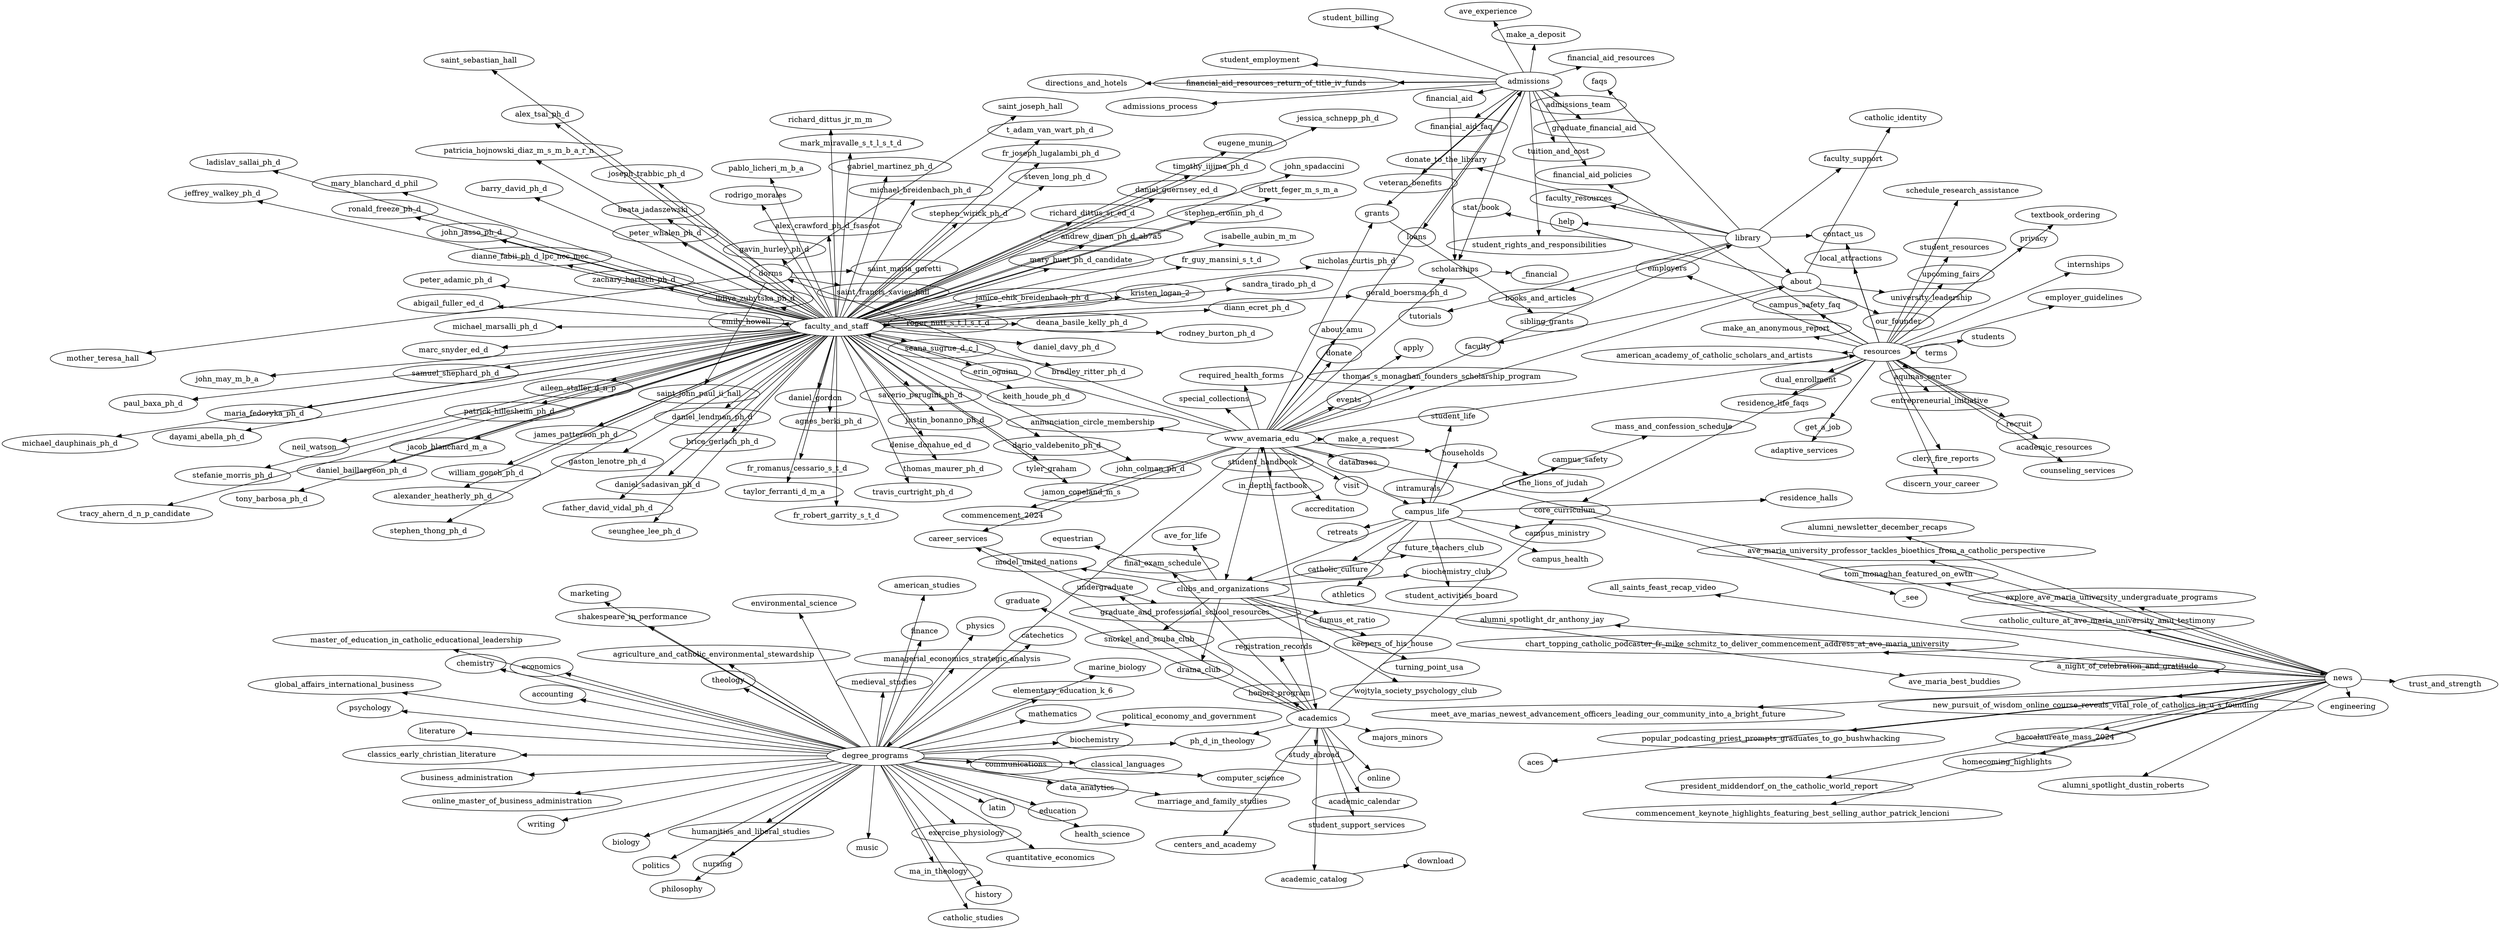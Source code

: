 digraph xabay {
rankdir=LR;
size=100
layout=sfdp
beautify=true
overlap=prism
smoothing=triangle
quadtree=fast
pack=false
academic_catalog -> download;
about -> university_leadership;
about -> catholic_identity;
about -> stat_book;
about -> faculty;
about -> our_founder;
households -> the_lions_of_judah;
core_curriculum -> _see;
degree_programs -> catholic_studies;
degree_programs -> music;
degree_programs -> exercise_physiology;
degree_programs -> latin;
degree_programs -> marriage_and_family_studies;
degree_programs -> communications;
degree_programs -> biochemistry;
degree_programs -> mathematics;
degree_programs -> political_economy_and_government;
degree_programs -> elementary_education_k_6;
degree_programs -> catechetics;
degree_programs -> medieval_studies;
degree_programs -> marine_biology;
degree_programs -> physics;
degree_programs -> environmental_science;
degree_programs -> master_of_education_in_catholic_educational_leadership;
degree_programs -> finance;
degree_programs -> managerial_economics_strategic_analysis;
degree_programs -> agriculture_and_catholic_environmental_stewardship;
degree_programs -> economics;
degree_programs -> ph_d_in_theology;
degree_programs -> theology;
degree_programs -> american_studies;
degree_programs -> shakespeare_in_performance;
degree_programs -> chemistry;
degree_programs -> marketing;
degree_programs -> accounting;
degree_programs -> global_affairs_international_business;
degree_programs -> psychology;
degree_programs -> literature;
degree_programs -> classics_early_christian_literature;
degree_programs -> business_administration;
degree_programs -> online_master_of_business_administration;
degree_programs -> writing;
degree_programs -> biology;
degree_programs -> politics;
degree_programs -> philosophy;
degree_programs -> nursing;
degree_programs -> humanities_and_liberal_studies;
degree_programs -> health_science;
degree_programs -> data_analytics;
degree_programs -> computer_science;
degree_programs -> classical_languages;
degree_programs -> education;
degree_programs -> quantitative_economics;
degree_programs -> ma_in_theology;
degree_programs -> history;
grants -> sibling_grants;
campus_life -> campus_ministry;
campus_life -> residence_halls;
campus_life -> campus_safety;
campus_life -> mass_and_confession_schedule;
campus_life -> clubs_and_organizations;
campus_life -> student_life;
campus_life -> intramurals;
campus_life -> retreats;
campus_life -> catholic_culture;
campus_life -> athletics;
campus_life -> student_activities_board;
campus_life -> campus_health;
campus_life -> households;
financial_aid -> scholarships;
admissions -> admissions_team;
admissions -> graduate_financial_aid;
admissions -> financial_aid_policies;
admissions -> financial_aid_resources;
admissions -> scholarships;
admissions -> make_a_deposit;
admissions -> ave_experience;
admissions -> student_billing;
admissions -> financial_aid_resources_return_of_title_iv_funds;
admissions -> financial_aid;
admissions -> directions_and_hotels;
admissions -> student_employment;
admissions -> admissions_process;
admissions -> financial_aid_faq;
admissions -> veteran_benefits;
admissions -> loans;
admissions -> grants;
admissions -> student_rights_and_responsibilities;
admissions -> tuition_and_cost;
www_avemaria_edu -> degree_programs;
www_avemaria_edu -> clubs_and_organizations;
www_avemaria_edu -> academics;
www_avemaria_edu -> admissions;
www_avemaria_edu -> resources;
www_avemaria_edu -> about;
www_avemaria_edu -> faculty_and_staff;
www_avemaria_edu -> news;
www_avemaria_edu -> scholarships;
www_avemaria_edu -> grants;
www_avemaria_edu -> databases;
www_avemaria_edu -> campus_life;
www_avemaria_edu -> households;
www_avemaria_edu -> events;
www_avemaria_edu -> thomas_s_monaghan_founders_scholarship_program;
www_avemaria_edu -> donate;
www_avemaria_edu -> library;
www_avemaria_edu -> career_services;
www_avemaria_edu -> apply;
www_avemaria_edu -> special_collections;
www_avemaria_edu -> dorms;
www_avemaria_edu -> about_amu;
www_avemaria_edu -> required_health_forms;
www_avemaria_edu -> annunciation_circle_membership;
www_avemaria_edu -> student_handbook;
www_avemaria_edu -> commencement_2024;
www_avemaria_edu -> in_depth_factbook;
www_avemaria_edu -> accreditation;
www_avemaria_edu -> visit;
www_avemaria_edu -> make_a_request;
faculty_and_staff -> roger_nutt_s_t_l_s_t_d;
faculty_and_staff -> erin_oguinn;
faculty_and_staff -> daniel_davy_ph_d;
faculty_and_staff -> rodney_burton_ph_d;
faculty_and_staff -> janice_chik_breidenbach_ph_d;
faculty_and_staff -> diann_ecret_ph_d;
faculty_and_staff -> fr_guy_mansini_s_t_d;
faculty_and_staff -> kristen_logan_2;
faculty_and_staff -> sandra_tirado_ph_d;
faculty_and_staff -> stephen_cronin_ph_d;
faculty_and_staff -> nicholas_curtis_ph_d;
faculty_and_staff -> gerald_boersma_ph_d;
faculty_and_staff -> isabelle_aubin_m_m;
faculty_and_staff -> brett_feger_m_s_m_a;
faculty_and_staff -> eugene_munin;
faculty_and_staff -> john_spadaccini;
faculty_and_staff -> jessica_schnepp_ph_d;
faculty_and_staff -> timothy_iijima_ph_d;
faculty_and_staff -> t_adam_van_wart_ph_d;
faculty_and_staff -> daniel_guernsey_ed_d;
faculty_and_staff -> mary_hunt_ph_d_candidate;
faculty_and_staff -> steven_long_ph_d;
faculty_and_staff -> andrew_dinan_ph_d_ab7a5;
faculty_and_staff -> stephen_wirick_ph_d;
faculty_and_staff -> alex_crawford_ph_d_fsascot;
faculty_and_staff -> fr_joseph_lugalambi_ph_d;
faculty_and_staff -> richard_dittus_sr_ed_d;
faculty_and_staff -> michael_breidenbach_ph_d;
faculty_and_staff -> gabriel_martinez_ph_d;
faculty_and_staff -> rodrigo_morales;
faculty_and_staff -> richard_dittus_jr_m_m;
faculty_and_staff -> alex_tsai_ph_d;
faculty_and_staff -> joseph_trabbic_ph_d;
faculty_and_staff -> pablo_licheri_m_b_a;
faculty_and_staff -> gavin_hurley_ph_d;
faculty_and_staff -> mark_miravalle_s_t_l_s_t_d;
faculty_and_staff -> peter_whalen_ph_d;
faculty_and_staff -> patricia_hojnowski_diaz_m_s_m_b_a_r_n;
faculty_and_staff -> beata_jadaszewski;
faculty_and_staff -> barry_david_ph_d;
faculty_and_staff -> mary_blanchard_d_phil;
faculty_and_staff -> ladislav_sallai_ph_d;
faculty_and_staff -> ronald_freeze_ph_d;
faculty_and_staff -> jeffrey_walkey_ph_d;
faculty_and_staff -> john_jasso_ph_d;
faculty_and_staff -> dianne_fabii_ph_d_lpc_ncc_mcc;
faculty_and_staff -> zachary_bartsch_ph_d;
faculty_and_staff -> emily_howell;
faculty_and_staff -> peter_adamic_ph_d;
faculty_and_staff -> lidiya_zubytska_ph_d;
faculty_and_staff -> abigail_fuller_ed_d;
faculty_and_staff -> michael_marsalli_ph_d;
faculty_and_staff -> marc_snyder_ed_d;
faculty_and_staff -> john_may_m_b_a;
faculty_and_staff -> paul_baxa_ph_d;
faculty_and_staff -> samuel_shephard_ph_d;
faculty_and_staff -> maria_fedoryka_ph_d;
faculty_and_staff -> michael_dauphinais_ph_d;
faculty_and_staff -> neil_watson;
faculty_and_staff -> aileen_staller_d_n_p;
faculty_and_staff -> dayami_abella_ph_d;
faculty_and_staff -> patrick_hillesheim_ph_d;
faculty_and_staff -> stefanie_morris_ph_d;
faculty_and_staff -> tracy_ahern_d_n_p_candidate;
faculty_and_staff -> daniel_baillargeon_ph_d;
faculty_and_staff -> tony_barbosa_ph_d;
faculty_and_staff -> jacob_blanchard_m_a;
faculty_and_staff -> alexander_heatherly_ph_d;
faculty_and_staff -> stephen_thong_ph_d;
faculty_and_staff -> william_gonch_ph_d;
faculty_and_staff -> daniel_lendman_ph_d;
faculty_and_staff -> seunghee_lee_ph_d;
faculty_and_staff -> agnes_berki_ph_d;
faculty_and_staff -> taylor_ferranti_d_m_a;
faculty_and_staff -> thomas_maurer_ph_d;
faculty_and_staff -> fr_robert_garrity_s_t_d;
faculty_and_staff -> brice_gerlach_ph_d;
faculty_and_staff -> father_david_vidal_ph_d;
faculty_and_staff -> james_patterson_ph_d;
faculty_and_staff -> daniel_sadasivan_ph_d;
faculty_and_staff -> daniel_gordon;
faculty_and_staff -> gaston_lenotre_ph_d;
faculty_and_staff -> fr_romanus_cessario_s_t_d;
faculty_and_staff -> travis_curtright_ph_d;
faculty_and_staff -> jamon_copeland_m_s;
faculty_and_staff -> john_colman_ph_d;
faculty_and_staff -> tyler_graham;
faculty_and_staff -> dario_valdebenito_ph_d;
faculty_and_staff -> denise_donahue_ed_d;
faculty_and_staff -> justin_bonanno_ph_d;
faculty_and_staff -> saverio_perugini_ph_d;
faculty_and_staff -> keith_houde_ph_d;
faculty_and_staff -> bradley_ritter_ph_d;
faculty_and_staff -> deana_basile_kelly_ph_d;
faculty_and_staff -> seana_sugrue_d_c_l;
library -> faculty_resources;
library -> faculty_support;
library -> about;
library -> faqs;
library -> donate_to_the_library;
library -> contact_us;
library -> tutorials;
library -> books_and_articles;
library -> help;
resources -> terms;
resources -> academic_resources;
resources -> entrepreneurial_initiative;
resources -> students;
resources -> employer_guidelines;
resources -> internships;
resources -> privacy;
resources -> student_resources;
resources -> textbook_ordering;
resources -> schedule_research_assistance;
resources -> upcoming_fairs;
resources -> local_attractions;
resources -> financial_aid_policies;
resources -> employers;
resources -> campus_safety_faq;
resources -> core_curriculum;
resources -> make_an_anonymous_report;
resources -> american_academy_of_catholic_scholars_and_artists;
resources -> dual_enrollment;
resources -> residence_life_faqs;
resources -> get_a_job;
resources -> discern_your_career;
resources -> adaptive_services;
resources -> clery_fire_reports;
resources -> counseling_services;
resources -> recruit;
resources -> contact_us;
resources -> aquinas_center;
career_services -> graduate_and_professional_school_resources;
dorms -> saint_maria_goretti;
dorms -> saint_joseph_hall;
dorms -> saint_sebastian_hall;
dorms -> mother_teresa_hall;
dorms -> saint_john_paul_ii_hall;
dorms -> saint_francis_xavier_hall;
clubs_and_organizations -> keepers_of_his_house;
clubs_and_organizations -> fumus_et_ratio;
clubs_and_organizations -> biochemistry_club;
clubs_and_organizations -> future_teachers_club;
clubs_and_organizations -> ave_for_life;
clubs_and_organizations -> equestrian;
clubs_and_organizations -> model_united_nations;
clubs_and_organizations -> snorkel_and_scuba_club;
clubs_and_organizations -> drama_club;
clubs_and_organizations -> wojtyla_society_psychology_club;
clubs_and_organizations -> ave_maria_best_buddies;
clubs_and_organizations -> turning_point_usa;
scholarships -> _financial;
academics -> ph_d_in_theology;
academics -> core_curriculum;
academics -> academic_catalog;
academics -> online;
academics -> majors_minors;
academics -> registration_records;
academics -> final_exam_schedule;
academics -> undergraduate;
academics -> graduate;
academics -> honors_program;
academics -> career_services;
academics -> study_abroad;
academics -> centers_and_academy;
academics -> student_support_services;
academics -> academic_calendar;
news -> baccalaureate_mass_2024;
news -> trust_and_strength;
news -> catholic_culture_at_ave_maria_university_amu_testimony;
news -> ave_maria_university_professor_tackles_bioethics_from_a_catholic_perspective;
news -> explore_ave_maria_university_undergraduate_programs;
news -> tom_monaghan_featured_on_ewtn;
news -> alumni_newsletter_december_recaps;
news -> all_saints_feast_recap_video;
news -> alumni_spotlight_dr_anthony_jay;
news -> chart_topping_catholic_podcaster_fr_mike_schmitz_to_deliver_commencement_address_at_ave_maria_university;
news -> a_night_of_celebration_and_gratitude;
news -> new_pursuit_of_wisdom_online_course_reveals_vital_role_of_catholics_in_u_s_founding;
news -> aces;
news -> meet_ave_marias_newest_advancement_officers_leading_our_community_into_a_bright_future;
news -> popular_podcasting_priest_prompts_graduates_to_go_bushwhacking;
news -> commencement_keynote_highlights_featuring_best_selling_author_patrick_lencioni;
news -> engineering;
news -> president_middendorf_on_the_catholic_world_report;
news -> alumni_spotlight_dustin_roberts;
news -> homecoming_highlights;
}
